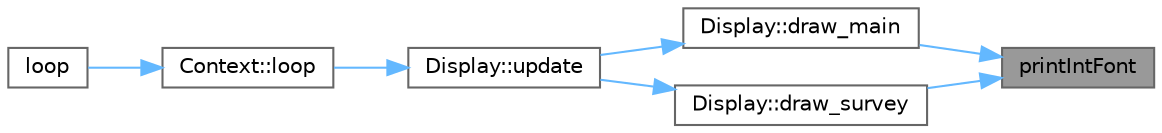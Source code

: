 digraph "printIntFont"
{
 // LATEX_PDF_SIZE
  bgcolor="transparent";
  edge [fontname=Helvetica,fontsize=10,labelfontname=Helvetica,labelfontsize=10];
  node [fontname=Helvetica,fontsize=10,shape=box,height=0.2,width=0.4];
  rankdir="RL";
  Node1 [id="Node000001",label="printIntFont",height=0.2,width=0.4,color="gray40", fillcolor="grey60", style="filled", fontcolor="black",tooltip=" "];
  Node1 -> Node2 [id="edge7_Node000001_Node000002",dir="back",color="steelblue1",style="solid",tooltip=" "];
  Node2 [id="Node000002",label="Display::draw_main",height=0.2,width=0.4,color="grey40", fillcolor="white", style="filled",URL="$class_display.html#a67f2a955b6ece55b0523c08cac84653e",tooltip=" "];
  Node2 -> Node3 [id="edge8_Node000002_Node000003",dir="back",color="steelblue1",style="solid",tooltip=" "];
  Node3 [id="Node000003",label="Display::update",height=0.2,width=0.4,color="grey40", fillcolor="white", style="filled",URL="$class_display.html#ad2740b779d61e461c4dcaaf34f1fcd8f",tooltip=" "];
  Node3 -> Node4 [id="edge9_Node000003_Node000004",dir="back",color="steelblue1",style="solid",tooltip=" "];
  Node4 [id="Node000004",label="Context::loop",height=0.2,width=0.4,color="grey40", fillcolor="white", style="filled",URL="$class_context.html#a78c450b80877fe560a2abe7a541a118c",tooltip=" "];
  Node4 -> Node5 [id="edge10_Node000004_Node000005",dir="back",color="steelblue1",style="solid",tooltip=" "];
  Node5 [id="Node000005",label="loop",height=0.2,width=0.4,color="grey40", fillcolor="white", style="filled",URL="$archive_2bgeigie__firmware__pio_2src_2main_8cpp.html#afe461d27b9c48d5921c00d521181f12f",tooltip=" "];
  Node1 -> Node6 [id="edge11_Node000001_Node000006",dir="back",color="steelblue1",style="solid",tooltip=" "];
  Node6 [id="Node000006",label="Display::draw_survey",height=0.2,width=0.4,color="grey40", fillcolor="white", style="filled",URL="$class_display.html#ae560cdb07a616ef351214a053b018128",tooltip=" "];
  Node6 -> Node3 [id="edge12_Node000006_Node000003",dir="back",color="steelblue1",style="solid",tooltip=" "];
}
